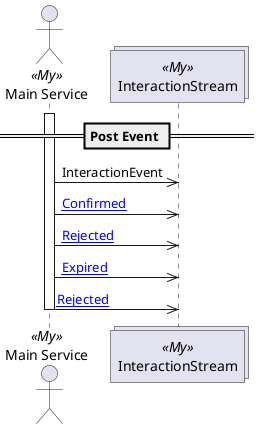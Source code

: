 @startuml post-event

== Post Event ==

actor "Main Service" as MainService <<My>>
collections "InteractionStream" as InteractionStream <<My>>

activate MainService
MainService ->> InteractionStream: InteractionEvent
MainService ->> InteractionStream: [[{InteractionEvent.Confirmed}Confirmed]]
MainService ->> InteractionStream: [[{InteractionEvent.Rejected}Rejected]]
MainService ->> InteractionStream: [[{InteractionEvent.Rejected.Expired}Expired]]
MainService ->> InteractionStream: [[{InteractionEvent.Rejected.Rejected}Rejected]]

deactivate MainService

@enduml
